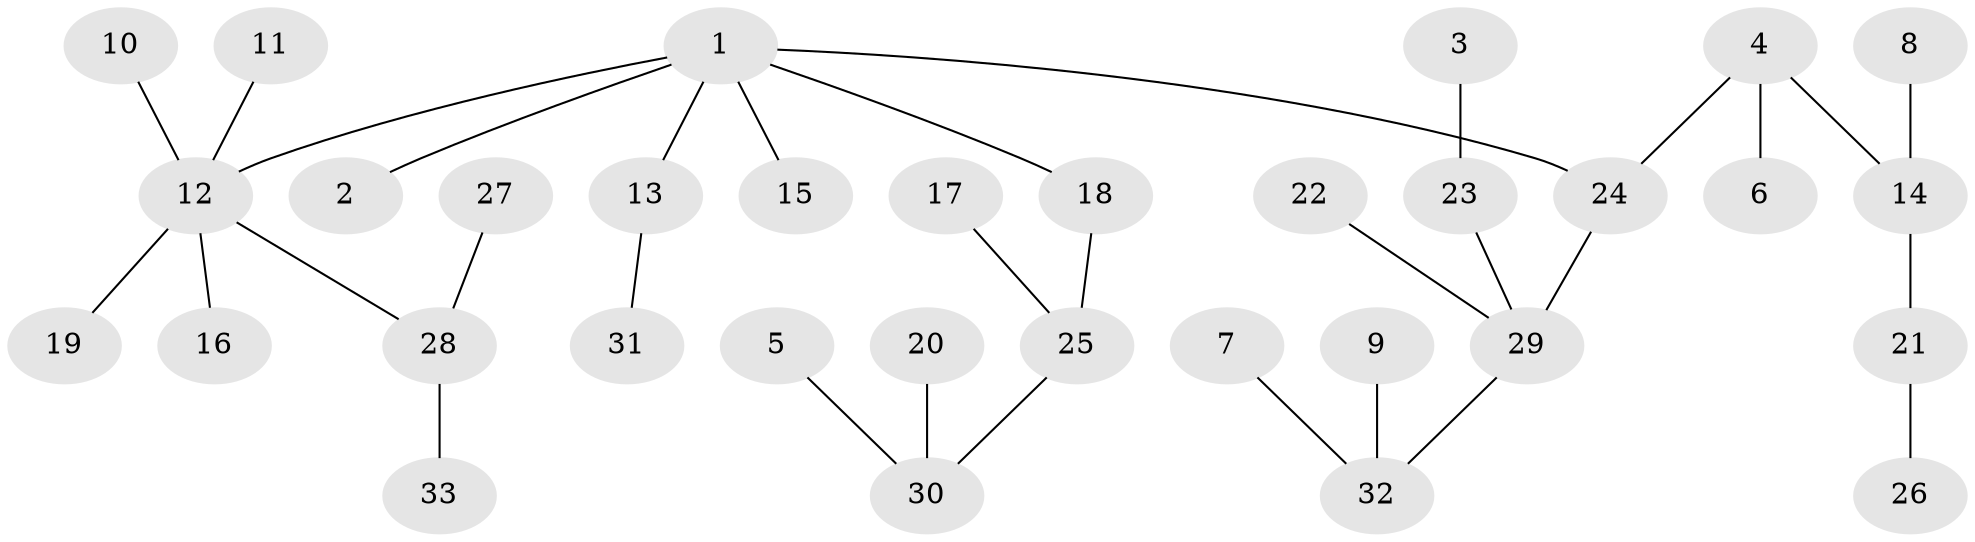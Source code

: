 // original degree distribution, {6: 0.03076923076923077, 4: 0.07692307692307693, 2: 0.27692307692307694, 1: 0.49230769230769234, 5: 0.03076923076923077, 3: 0.09230769230769231}
// Generated by graph-tools (version 1.1) at 2025/50/03/09/25 03:50:16]
// undirected, 33 vertices, 32 edges
graph export_dot {
graph [start="1"]
  node [color=gray90,style=filled];
  1;
  2;
  3;
  4;
  5;
  6;
  7;
  8;
  9;
  10;
  11;
  12;
  13;
  14;
  15;
  16;
  17;
  18;
  19;
  20;
  21;
  22;
  23;
  24;
  25;
  26;
  27;
  28;
  29;
  30;
  31;
  32;
  33;
  1 -- 2 [weight=1.0];
  1 -- 12 [weight=1.0];
  1 -- 13 [weight=1.0];
  1 -- 15 [weight=1.0];
  1 -- 18 [weight=1.0];
  1 -- 24 [weight=1.0];
  3 -- 23 [weight=1.0];
  4 -- 6 [weight=1.0];
  4 -- 14 [weight=1.0];
  4 -- 24 [weight=1.0];
  5 -- 30 [weight=1.0];
  7 -- 32 [weight=1.0];
  8 -- 14 [weight=1.0];
  9 -- 32 [weight=1.0];
  10 -- 12 [weight=1.0];
  11 -- 12 [weight=1.0];
  12 -- 16 [weight=1.0];
  12 -- 19 [weight=1.0];
  12 -- 28 [weight=1.0];
  13 -- 31 [weight=1.0];
  14 -- 21 [weight=1.0];
  17 -- 25 [weight=1.0];
  18 -- 25 [weight=1.0];
  20 -- 30 [weight=1.0];
  21 -- 26 [weight=1.0];
  22 -- 29 [weight=1.0];
  23 -- 29 [weight=1.0];
  24 -- 29 [weight=1.0];
  25 -- 30 [weight=1.0];
  27 -- 28 [weight=1.0];
  28 -- 33 [weight=1.0];
  29 -- 32 [weight=1.0];
}
